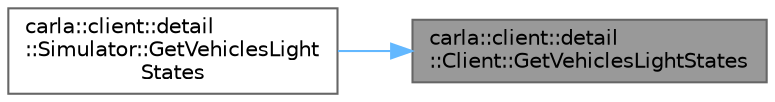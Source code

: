 digraph "carla::client::detail::Client::GetVehiclesLightStates"
{
 // INTERACTIVE_SVG=YES
 // LATEX_PDF_SIZE
  bgcolor="transparent";
  edge [fontname=Helvetica,fontsize=10,labelfontname=Helvetica,labelfontsize=10];
  node [fontname=Helvetica,fontsize=10,shape=box,height=0.2,width=0.4];
  rankdir="RL";
  Node1 [id="Node000001",label="carla::client::detail\l::Client::GetVehiclesLightStates",height=0.2,width=0.4,color="gray40", fillcolor="grey60", style="filled", fontcolor="black",tooltip="Returns a list of pairs where the firts element is the vehicle ID and the second one is the light sta..."];
  Node1 -> Node2 [id="edge1_Node000001_Node000002",dir="back",color="steelblue1",style="solid",tooltip=" "];
  Node2 [id="Node000002",label="carla::client::detail\l::Simulator::GetVehiclesLight\lStates",height=0.2,width=0.4,color="grey40", fillcolor="white", style="filled",URL="$df/df3/classcarla_1_1client_1_1detail_1_1Simulator.html#a766a1d14ee5f8961a2ec7b597224cf6b",tooltip="Returns a list of pairs where the firts element is the vehicle ID and the second one is the light sta..."];
}
